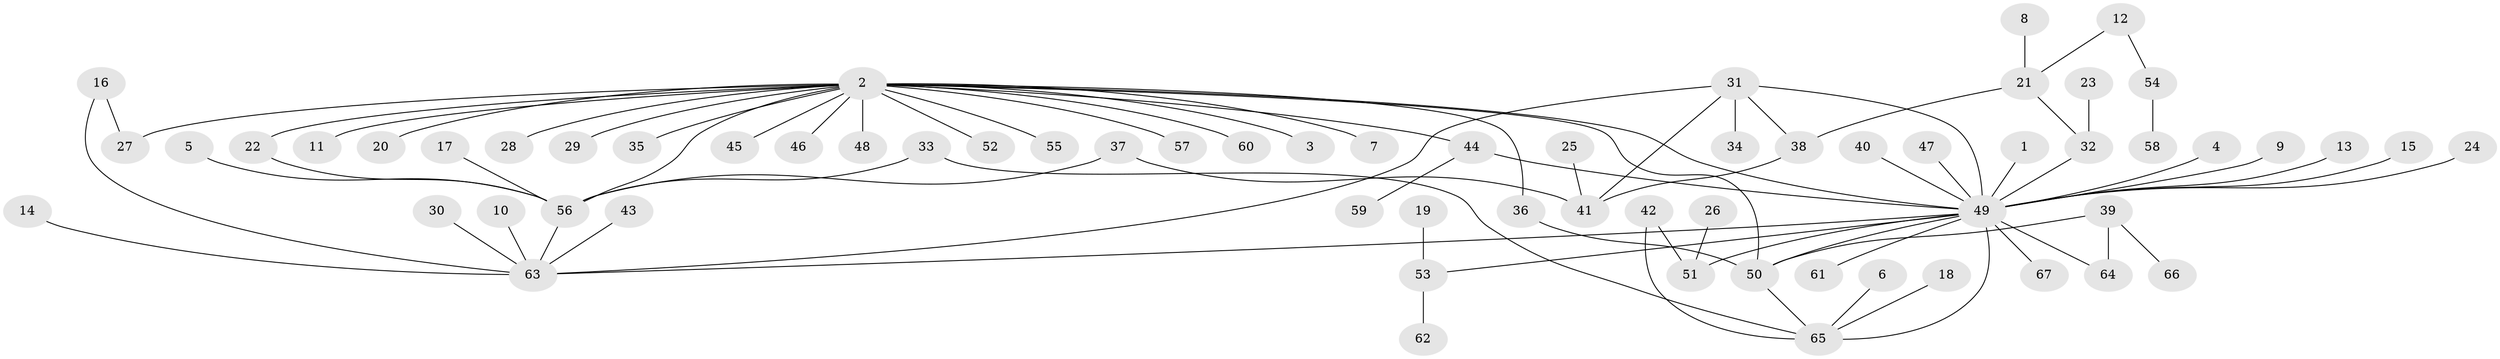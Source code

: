 // original degree distribution, {3: 0.1044776119402985, 23: 0.007462686567164179, 22: 0.007462686567164179, 5: 0.04477611940298507, 1: 0.6044776119402985, 2: 0.15671641791044777, 10: 0.014925373134328358, 4: 0.05223880597014925, 8: 0.007462686567164179}
// Generated by graph-tools (version 1.1) at 2025/26/03/09/25 03:26:07]
// undirected, 67 vertices, 80 edges
graph export_dot {
graph [start="1"]
  node [color=gray90,style=filled];
  1;
  2;
  3;
  4;
  5;
  6;
  7;
  8;
  9;
  10;
  11;
  12;
  13;
  14;
  15;
  16;
  17;
  18;
  19;
  20;
  21;
  22;
  23;
  24;
  25;
  26;
  27;
  28;
  29;
  30;
  31;
  32;
  33;
  34;
  35;
  36;
  37;
  38;
  39;
  40;
  41;
  42;
  43;
  44;
  45;
  46;
  47;
  48;
  49;
  50;
  51;
  52;
  53;
  54;
  55;
  56;
  57;
  58;
  59;
  60;
  61;
  62;
  63;
  64;
  65;
  66;
  67;
  1 -- 49 [weight=1.0];
  2 -- 3 [weight=1.0];
  2 -- 7 [weight=1.0];
  2 -- 11 [weight=1.0];
  2 -- 20 [weight=1.0];
  2 -- 22 [weight=1.0];
  2 -- 27 [weight=1.0];
  2 -- 28 [weight=1.0];
  2 -- 29 [weight=1.0];
  2 -- 35 [weight=1.0];
  2 -- 36 [weight=1.0];
  2 -- 44 [weight=1.0];
  2 -- 45 [weight=1.0];
  2 -- 46 [weight=1.0];
  2 -- 48 [weight=1.0];
  2 -- 49 [weight=1.0];
  2 -- 50 [weight=1.0];
  2 -- 52 [weight=1.0];
  2 -- 55 [weight=1.0];
  2 -- 56 [weight=1.0];
  2 -- 57 [weight=1.0];
  2 -- 60 [weight=1.0];
  4 -- 49 [weight=1.0];
  5 -- 56 [weight=1.0];
  6 -- 65 [weight=1.0];
  8 -- 21 [weight=1.0];
  9 -- 49 [weight=1.0];
  10 -- 63 [weight=1.0];
  12 -- 21 [weight=1.0];
  12 -- 54 [weight=1.0];
  13 -- 49 [weight=1.0];
  14 -- 63 [weight=1.0];
  15 -- 49 [weight=1.0];
  16 -- 27 [weight=1.0];
  16 -- 63 [weight=1.0];
  17 -- 56 [weight=1.0];
  18 -- 65 [weight=1.0];
  19 -- 53 [weight=1.0];
  21 -- 32 [weight=1.0];
  21 -- 38 [weight=1.0];
  22 -- 56 [weight=1.0];
  23 -- 32 [weight=1.0];
  24 -- 49 [weight=1.0];
  25 -- 41 [weight=1.0];
  26 -- 51 [weight=1.0];
  30 -- 63 [weight=1.0];
  31 -- 34 [weight=1.0];
  31 -- 38 [weight=1.0];
  31 -- 41 [weight=1.0];
  31 -- 49 [weight=1.0];
  31 -- 63 [weight=1.0];
  32 -- 49 [weight=1.0];
  33 -- 56 [weight=1.0];
  33 -- 65 [weight=1.0];
  36 -- 50 [weight=1.0];
  37 -- 41 [weight=1.0];
  37 -- 56 [weight=1.0];
  38 -- 41 [weight=1.0];
  39 -- 50 [weight=1.0];
  39 -- 64 [weight=1.0];
  39 -- 66 [weight=1.0];
  40 -- 49 [weight=1.0];
  42 -- 51 [weight=1.0];
  42 -- 65 [weight=1.0];
  43 -- 63 [weight=1.0];
  44 -- 49 [weight=1.0];
  44 -- 59 [weight=1.0];
  47 -- 49 [weight=1.0];
  49 -- 50 [weight=1.0];
  49 -- 51 [weight=1.0];
  49 -- 53 [weight=1.0];
  49 -- 61 [weight=1.0];
  49 -- 63 [weight=1.0];
  49 -- 64 [weight=1.0];
  49 -- 65 [weight=1.0];
  49 -- 67 [weight=1.0];
  50 -- 65 [weight=1.0];
  53 -- 62 [weight=1.0];
  54 -- 58 [weight=1.0];
  56 -- 63 [weight=1.0];
}
